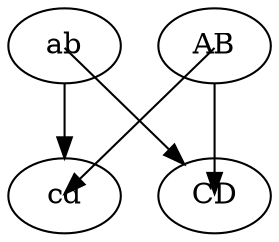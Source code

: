 digraph G {
	node [label="\N"];
	graph [bb="0,0,126,108"];
	ab [pos="27,90", width="0.75", height="0.50"];
	cd [pos="27,18", width="0.75", height="0.50"];
	CD [pos="99,18", width="0.75", height="0.50"];
	AB [pos="99,90", width="0.75", height="0.50"];
	ab -> cd [pos="e,27,36 27,72 27,64 27,55 27,46"];
	ab -> CD [tailclip=false, pos="e,84,33 27,90 27,90 56,61 77,40"];
	AB -> CD [headclip=false, pos="e,99,18 99,72 99,58 99,40 99,28"];
	AB -> cd [tailclip=false, headclip=false, pos="e,27,18 99,90 99,90 52,43 34,25"];
}

